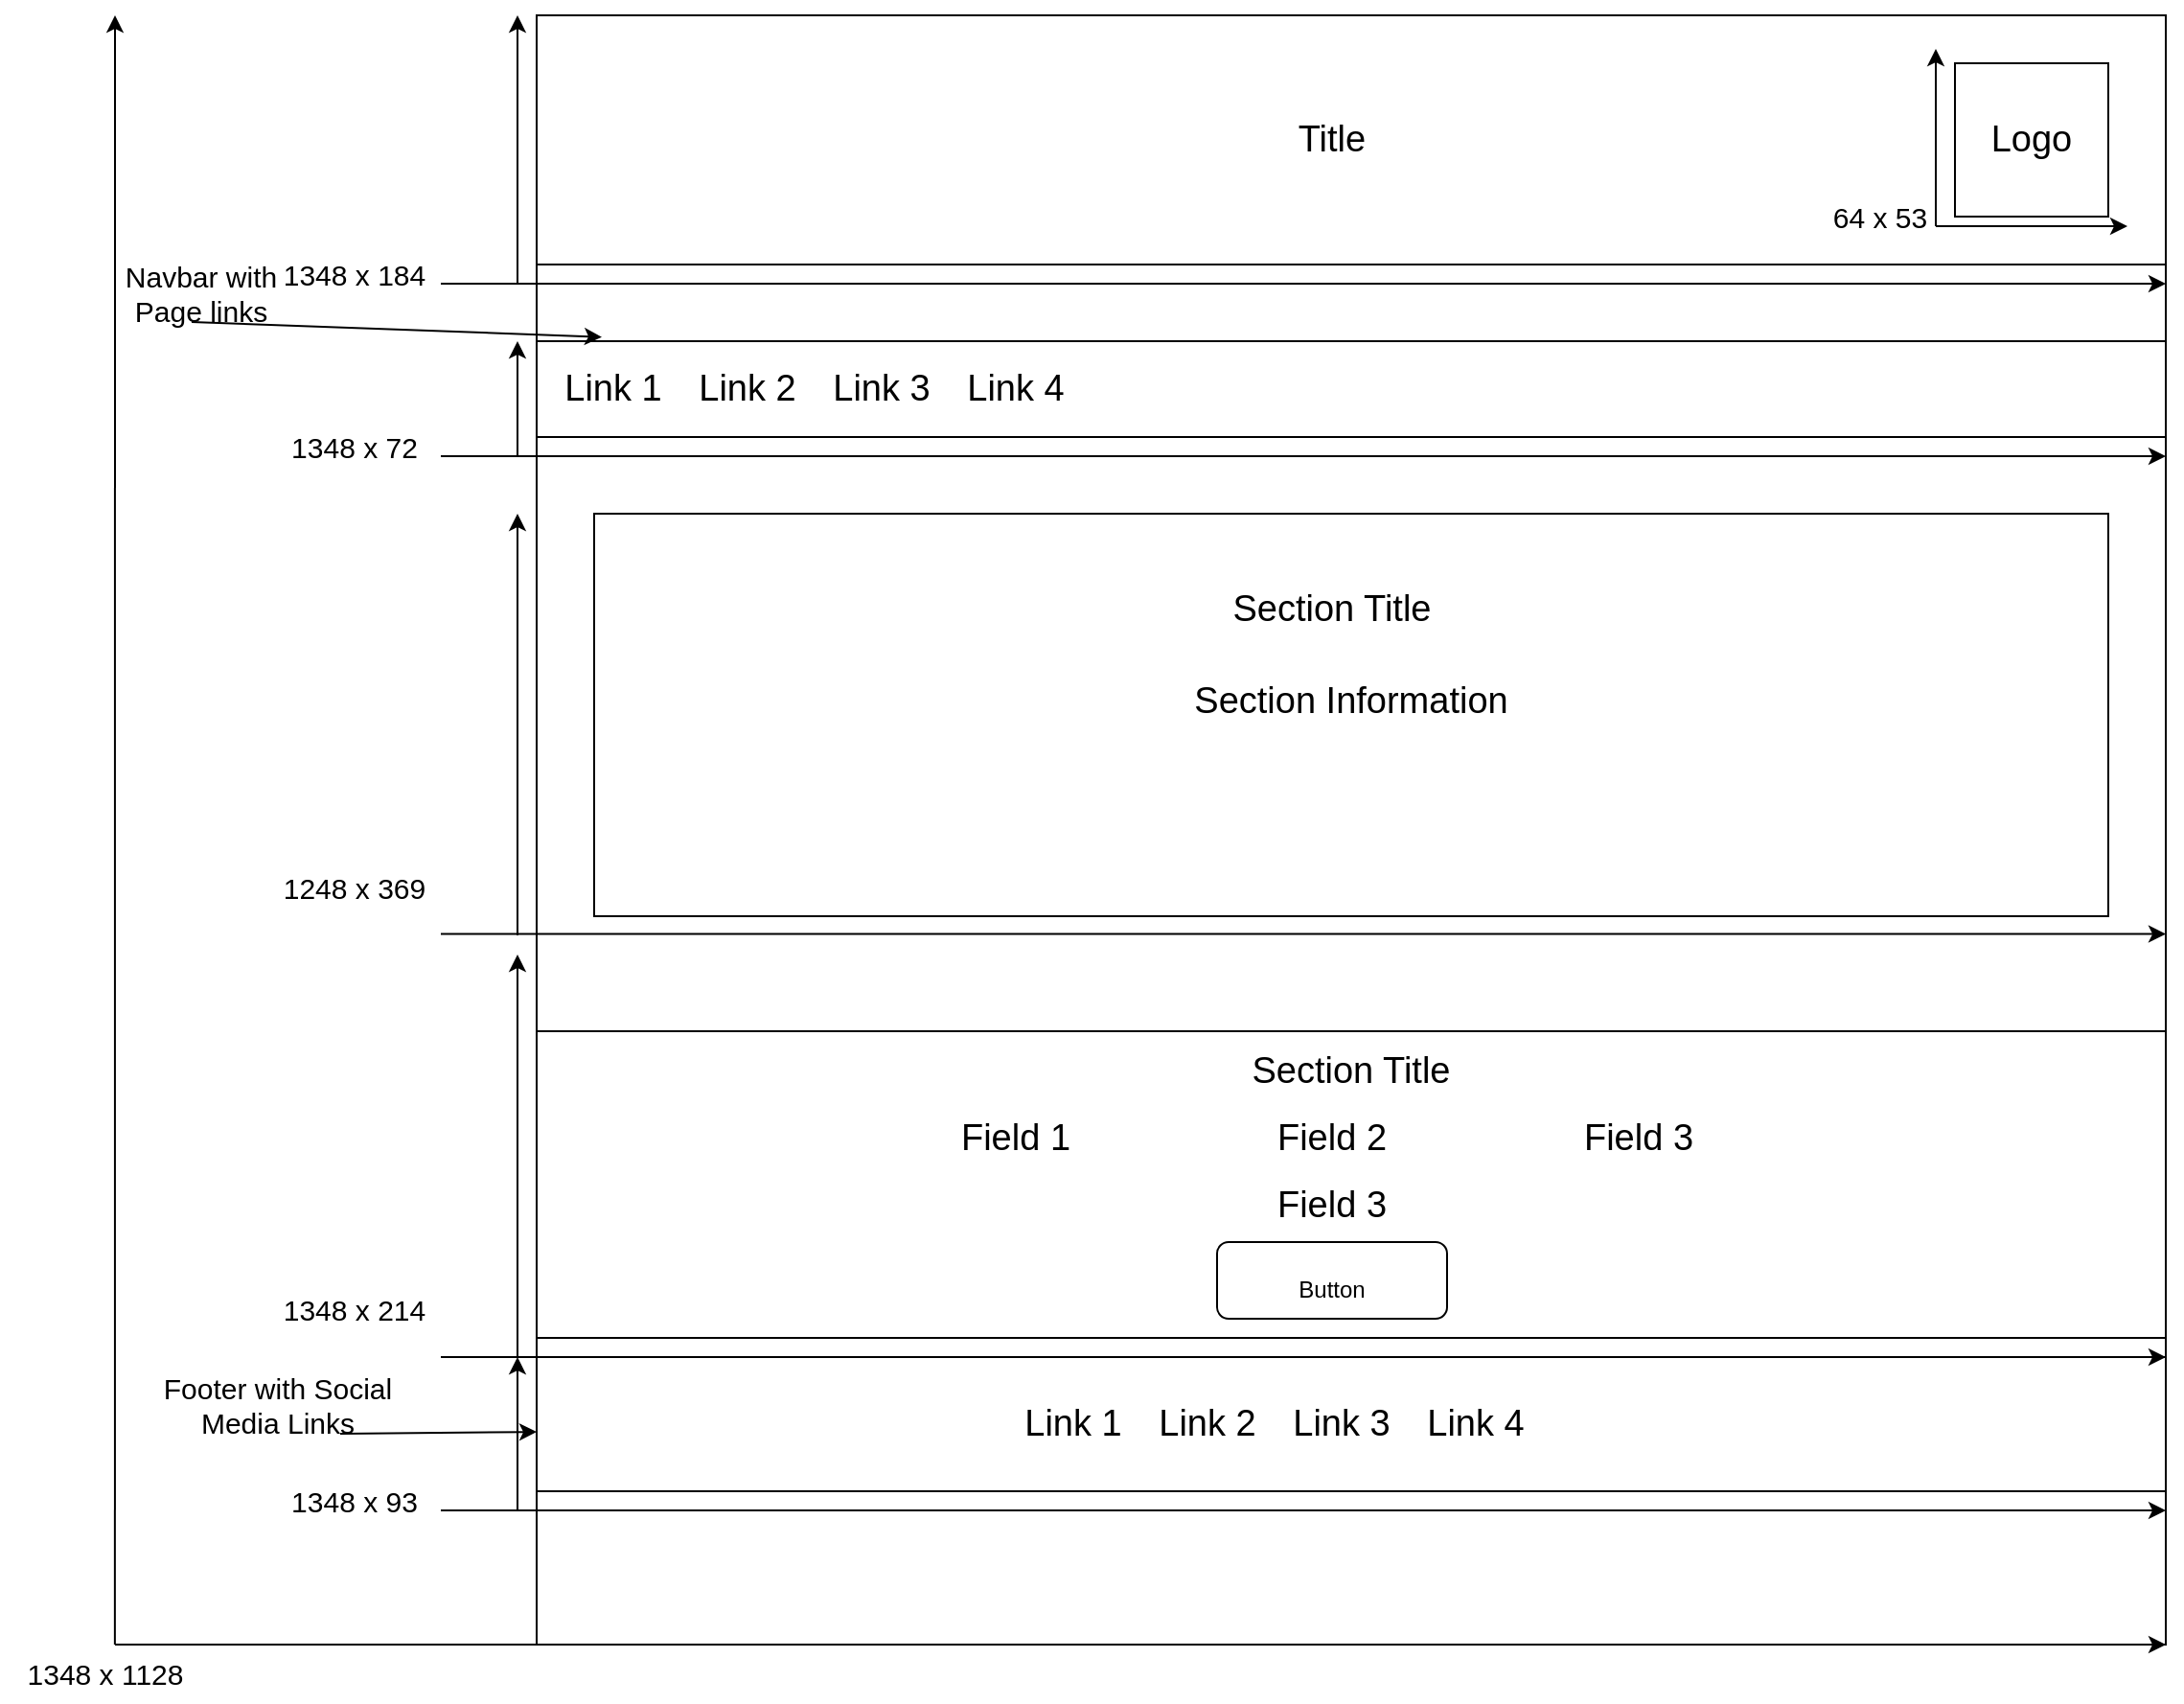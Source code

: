 <mxfile version="15.8.2" type="device"><diagram id="RpRR-_mk9nUQ28DkFrZq" name="Page-1"><mxGraphModel dx="3224" dy="2203" grid="1" gridSize="10" guides="1" tooltips="1" connect="1" arrows="1" fold="1" page="1" pageScale="1" pageWidth="850" pageHeight="1100" math="0" shadow="0"><root><mxCell id="0"/><mxCell id="1" parent="0"/><mxCell id="R6PZ7bWOyX2Fo6lUsfoH-169" value="" style="rounded=0;whiteSpace=wrap;html=1;fontSize=15;" parent="1" vertex="1"><mxGeometry width="850" height="850" as="geometry"/></mxCell><mxCell id="xdqeH_5MjbotiJSKJ-B--1" value="" style="rounded=0;whiteSpace=wrap;html=1;" parent="1" vertex="1"><mxGeometry width="850" height="130" as="geometry"/></mxCell><mxCell id="R6PZ7bWOyX2Fo6lUsfoH-1" value="&lt;font style=&quot;font-size: 19px&quot;&gt;Title&lt;/font&gt;" style="text;html=1;strokeColor=none;fillColor=none;align=center;verticalAlign=middle;whiteSpace=wrap;rounded=0;" parent="1" vertex="1"><mxGeometry x="310" y="10" width="210" height="110" as="geometry"/></mxCell><mxCell id="R6PZ7bWOyX2Fo6lUsfoH-2" value="" style="rounded=0;whiteSpace=wrap;html=1;fontSize=19;" parent="1" vertex="1"><mxGeometry x="740" y="25" width="80" height="80" as="geometry"/></mxCell><mxCell id="R6PZ7bWOyX2Fo6lUsfoH-3" value="Logo" style="text;html=1;strokeColor=none;fillColor=none;align=center;verticalAlign=middle;whiteSpace=wrap;rounded=0;fontSize=19;" parent="1" vertex="1"><mxGeometry x="750" y="50" width="60" height="30" as="geometry"/></mxCell><mxCell id="R6PZ7bWOyX2Fo6lUsfoH-4" value="" style="rounded=0;whiteSpace=wrap;html=1;fontSize=19;" parent="1" vertex="1"><mxGeometry y="170" width="850" height="50" as="geometry"/></mxCell><mxCell id="R6PZ7bWOyX2Fo6lUsfoH-5" value="Link 1" style="text;html=1;strokeColor=none;fillColor=none;align=center;verticalAlign=middle;whiteSpace=wrap;rounded=0;fontSize=19;" parent="1" vertex="1"><mxGeometry x="10" y="180" width="60" height="30" as="geometry"/></mxCell><mxCell id="R6PZ7bWOyX2Fo6lUsfoH-6" value="Link 2" style="text;html=1;strokeColor=none;fillColor=none;align=center;verticalAlign=middle;whiteSpace=wrap;rounded=0;fontSize=19;" parent="1" vertex="1"><mxGeometry x="80" y="180" width="60" height="30" as="geometry"/></mxCell><mxCell id="R6PZ7bWOyX2Fo6lUsfoH-7" value="Link 3" style="text;html=1;strokeColor=none;fillColor=none;align=center;verticalAlign=middle;whiteSpace=wrap;rounded=0;fontSize=19;" parent="1" vertex="1"><mxGeometry x="150" y="180" width="60" height="30" as="geometry"/></mxCell><mxCell id="R6PZ7bWOyX2Fo6lUsfoH-8" value="Link 4" style="text;html=1;strokeColor=none;fillColor=none;align=center;verticalAlign=middle;whiteSpace=wrap;rounded=0;fontSize=19;" parent="1" vertex="1"><mxGeometry x="220" y="180" width="60" height="30" as="geometry"/></mxCell><mxCell id="R6PZ7bWOyX2Fo6lUsfoH-9" value="" style="rounded=0;whiteSpace=wrap;html=1;fontSize=19;" parent="1" vertex="1"><mxGeometry x="30" y="260" width="790" height="210" as="geometry"/></mxCell><mxCell id="R6PZ7bWOyX2Fo6lUsfoH-10" value="Section Information" style="text;html=1;strokeColor=none;fillColor=none;align=center;verticalAlign=middle;whiteSpace=wrap;rounded=0;fontSize=19;" parent="1" vertex="1"><mxGeometry x="330" y="340" width="190" height="35" as="geometry"/></mxCell><mxCell id="R6PZ7bWOyX2Fo6lUsfoH-59" value="" style="endArrow=classic;html=1;rounded=0;fontSize=19;" parent="1" edge="1"><mxGeometry width="50" height="50" relative="1" as="geometry"><mxPoint x="-10" y="480" as="sourcePoint"/><mxPoint x="-10" y="260" as="targetPoint"/></mxGeometry></mxCell><mxCell id="R6PZ7bWOyX2Fo6lUsfoH-60" value="" style="endArrow=classic;html=1;rounded=0;fontSize=19;" parent="1" edge="1"><mxGeometry width="50" height="50" relative="1" as="geometry"><mxPoint x="-50" y="479.29" as="sourcePoint"/><mxPoint x="850" y="479.29" as="targetPoint"/></mxGeometry></mxCell><mxCell id="R6PZ7bWOyX2Fo6lUsfoH-61" value="" style="endArrow=classic;html=1;rounded=0;fontSize=19;" parent="1" edge="1"><mxGeometry width="50" height="50" relative="1" as="geometry"><mxPoint x="-10" y="230" as="sourcePoint"/><mxPoint x="-10" y="170" as="targetPoint"/></mxGeometry></mxCell><mxCell id="R6PZ7bWOyX2Fo6lUsfoH-62" value="" style="endArrow=classic;html=1;rounded=0;fontSize=19;" parent="1" edge="1"><mxGeometry width="50" height="50" relative="1" as="geometry"><mxPoint x="-50" y="230" as="sourcePoint"/><mxPoint x="850" y="230" as="targetPoint"/></mxGeometry></mxCell><mxCell id="R6PZ7bWOyX2Fo6lUsfoH-63" value="" style="endArrow=classic;html=1;rounded=0;fontSize=19;" parent="1" edge="1"><mxGeometry width="50" height="50" relative="1" as="geometry"><mxPoint x="-10" y="140" as="sourcePoint"/><mxPoint x="-10" as="targetPoint"/></mxGeometry></mxCell><mxCell id="R6PZ7bWOyX2Fo6lUsfoH-64" value="" style="endArrow=classic;html=1;rounded=0;fontSize=19;" parent="1" edge="1"><mxGeometry width="50" height="50" relative="1" as="geometry"><mxPoint x="-50" y="140" as="sourcePoint"/><mxPoint x="850" y="140" as="targetPoint"/></mxGeometry></mxCell><mxCell id="R6PZ7bWOyX2Fo6lUsfoH-65" value="" style="endArrow=classic;html=1;rounded=0;fontSize=19;" parent="1" edge="1"><mxGeometry width="50" height="50" relative="1" as="geometry"><mxPoint x="730" y="110" as="sourcePoint"/><mxPoint x="730" y="17.5" as="targetPoint"/></mxGeometry></mxCell><mxCell id="R6PZ7bWOyX2Fo6lUsfoH-66" value="" style="endArrow=classic;html=1;rounded=0;fontSize=19;targetPerimeterSpacing=0;" parent="1" edge="1"><mxGeometry width="50" height="50" relative="1" as="geometry"><mxPoint x="730" y="110" as="sourcePoint"/><mxPoint x="830" y="110" as="targetPoint"/></mxGeometry></mxCell><mxCell id="R6PZ7bWOyX2Fo6lUsfoH-67" value="&lt;font style=&quot;font-size: 15px&quot;&gt;1348 x 184&lt;/font&gt;" style="text;html=1;strokeColor=none;fillColor=none;align=center;verticalAlign=middle;whiteSpace=wrap;rounded=0;fontSize=19;" parent="1" vertex="1"><mxGeometry x="-150" y="120" width="110" height="30" as="geometry"/></mxCell><mxCell id="R6PZ7bWOyX2Fo6lUsfoH-68" value="&lt;font style=&quot;font-size: 15px&quot;&gt;1348 x 72&lt;/font&gt;" style="text;html=1;strokeColor=none;fillColor=none;align=center;verticalAlign=middle;whiteSpace=wrap;rounded=0;fontSize=19;" parent="1" vertex="1"><mxGeometry x="-150" y="210" width="110" height="30" as="geometry"/></mxCell><mxCell id="R6PZ7bWOyX2Fo6lUsfoH-69" value="&lt;font style=&quot;font-size: 15px&quot;&gt;1248 x 369&lt;/font&gt;" style="text;html=1;strokeColor=none;fillColor=none;align=center;verticalAlign=middle;whiteSpace=wrap;rounded=0;fontSize=19;" parent="1" vertex="1"><mxGeometry x="-150" y="440" width="110" height="30" as="geometry"/></mxCell><mxCell id="R6PZ7bWOyX2Fo6lUsfoH-70" value="&lt;font style=&quot;font-size: 15px&quot;&gt;64 x 53&lt;/font&gt;" style="text;html=1;strokeColor=none;fillColor=none;align=center;verticalAlign=middle;whiteSpace=wrap;rounded=0;fontSize=19;" parent="1" vertex="1"><mxGeometry x="646" y="90" width="110" height="30" as="geometry"/></mxCell><mxCell id="R6PZ7bWOyX2Fo6lUsfoH-154" value="" style="rounded=0;whiteSpace=wrap;html=1;fontSize=19;" parent="1" vertex="1"><mxGeometry y="700" width="850" height="70" as="geometry"/></mxCell><mxCell id="R6PZ7bWOyX2Fo6lUsfoH-156" value="" style="endArrow=classic;html=1;rounded=0;fontSize=19;" parent="1" edge="1"><mxGeometry width="50" height="50" relative="1" as="geometry"><mxPoint x="-10.0" y="780" as="sourcePoint"/><mxPoint x="-10" y="700" as="targetPoint"/></mxGeometry></mxCell><mxCell id="R6PZ7bWOyX2Fo6lUsfoH-157" value="" style="endArrow=classic;html=1;rounded=0;fontSize=19;" parent="1" edge="1"><mxGeometry width="50" height="50" relative="1" as="geometry"><mxPoint x="-50.0" y="780" as="sourcePoint"/><mxPoint x="850.0" y="780" as="targetPoint"/></mxGeometry></mxCell><mxCell id="R6PZ7bWOyX2Fo6lUsfoH-158" value="&lt;font style=&quot;font-size: 15px&quot;&gt;1348 x 93&lt;/font&gt;" style="text;html=1;strokeColor=none;fillColor=none;align=center;verticalAlign=middle;whiteSpace=wrap;rounded=0;fontSize=19;" parent="1" vertex="1"><mxGeometry x="-150" y="760" width="110" height="30" as="geometry"/></mxCell><mxCell id="R6PZ7bWOyX2Fo6lUsfoH-163" value="Link 1" style="text;html=1;strokeColor=none;fillColor=none;align=center;verticalAlign=middle;whiteSpace=wrap;rounded=0;fontSize=19;" parent="1" vertex="1"><mxGeometry x="250" y="720" width="60" height="30" as="geometry"/></mxCell><mxCell id="R6PZ7bWOyX2Fo6lUsfoH-164" value="Link 2" style="text;html=1;strokeColor=none;fillColor=none;align=center;verticalAlign=middle;whiteSpace=wrap;rounded=0;fontSize=19;" parent="1" vertex="1"><mxGeometry x="320" y="720" width="60" height="30" as="geometry"/></mxCell><mxCell id="R6PZ7bWOyX2Fo6lUsfoH-165" value="Link 3" style="text;html=1;strokeColor=none;fillColor=none;align=center;verticalAlign=middle;whiteSpace=wrap;rounded=0;fontSize=19;" parent="1" vertex="1"><mxGeometry x="390" y="720" width="60" height="30" as="geometry"/></mxCell><mxCell id="R6PZ7bWOyX2Fo6lUsfoH-166" value="Link 4" style="text;html=1;strokeColor=none;fillColor=none;align=center;verticalAlign=middle;whiteSpace=wrap;rounded=0;fontSize=19;" parent="1" vertex="1"><mxGeometry x="460" y="720" width="60" height="30" as="geometry"/></mxCell><mxCell id="R6PZ7bWOyX2Fo6lUsfoH-172" value="" style="endArrow=classic;html=1;rounded=0;fontSize=19;exitX=0.545;exitY=0;exitDx=0;exitDy=0;exitPerimeter=0;" parent="1" source="R6PZ7bWOyX2Fo6lUsfoH-174" edge="1"><mxGeometry width="50" height="50" relative="1" as="geometry"><mxPoint x="-220" y="1460" as="sourcePoint"/><mxPoint x="-220" as="targetPoint"/></mxGeometry></mxCell><mxCell id="R6PZ7bWOyX2Fo6lUsfoH-173" value="" style="endArrow=classic;html=1;rounded=0;fontSize=19;" parent="1" edge="1"><mxGeometry width="50" height="50" relative="1" as="geometry"><mxPoint x="-220" y="850" as="sourcePoint"/><mxPoint x="850.0" y="850" as="targetPoint"/></mxGeometry></mxCell><mxCell id="R6PZ7bWOyX2Fo6lUsfoH-174" value="&lt;font style=&quot;font-size: 15px&quot;&gt;1348 x 1128&lt;/font&gt;" style="text;html=1;strokeColor=none;fillColor=none;align=center;verticalAlign=middle;whiteSpace=wrap;rounded=0;fontSize=19;" parent="1" vertex="1"><mxGeometry x="-280" y="850" width="110" height="30" as="geometry"/></mxCell><mxCell id="R6PZ7bWOyX2Fo6lUsfoH-175" value="" style="endArrow=classic;html=1;rounded=0;fontSize=15;targetPerimeterSpacing=0;exitX=0.75;exitY=1;exitDx=0;exitDy=0;" parent="1" target="R6PZ7bWOyX2Fo6lUsfoH-154" edge="1" source="R6PZ7bWOyX2Fo6lUsfoH-176"><mxGeometry width="50" height="50" relative="1" as="geometry"><mxPoint x="-130" y="670" as="sourcePoint"/><mxPoint x="-70" y="690" as="targetPoint"/></mxGeometry></mxCell><mxCell id="R6PZ7bWOyX2Fo6lUsfoH-176" value="Footer with Social Media Links" style="text;html=1;strokeColor=none;fillColor=none;align=center;verticalAlign=middle;whiteSpace=wrap;rounded=0;fontSize=15;" parent="1" vertex="1"><mxGeometry x="-200" y="710" width="130" height="30" as="geometry"/></mxCell><mxCell id="R6PZ7bWOyX2Fo6lUsfoH-177" value="" style="endArrow=classic;html=1;rounded=0;fontSize=15;targetPerimeterSpacing=0;entryX=0.04;entryY=-0.043;entryDx=0;entryDy=0;entryPerimeter=0;" parent="1" target="R6PZ7bWOyX2Fo6lUsfoH-4" edge="1"><mxGeometry width="50" height="50" relative="1" as="geometry"><mxPoint x="-180" y="160" as="sourcePoint"/><mxPoint x="-100" y="160" as="targetPoint"/></mxGeometry></mxCell><mxCell id="R6PZ7bWOyX2Fo6lUsfoH-178" value="Navbar with Page links" style="text;html=1;strokeColor=none;fillColor=none;align=center;verticalAlign=middle;whiteSpace=wrap;rounded=0;fontSize=15;" parent="1" vertex="1"><mxGeometry x="-230" y="130" width="110" height="30" as="geometry"/></mxCell><mxCell id="dG4bHHU1T5mj-hahOxSW-1" style="edgeStyle=orthogonalEdgeStyle;rounded=0;orthogonalLoop=1;jettySize=auto;html=1;exitX=0.5;exitY=1;exitDx=0;exitDy=0;" edge="1" parent="1"><mxGeometry relative="1" as="geometry"><mxPoint x="425" y="850" as="sourcePoint"/><mxPoint x="425" y="850" as="targetPoint"/></mxGeometry></mxCell><mxCell id="dG4bHHU1T5mj-hahOxSW-6" value="" style="rounded=0;whiteSpace=wrap;html=1;fontSize=19;" vertex="1" parent="1"><mxGeometry y="530" width="850" height="160" as="geometry"/></mxCell><mxCell id="dG4bHHU1T5mj-hahOxSW-7" value="Section Title" style="text;html=1;strokeColor=none;fillColor=none;align=center;verticalAlign=middle;whiteSpace=wrap;rounded=0;fontSize=19;" vertex="1" parent="1"><mxGeometry x="330" y="533" width="190" height="35" as="geometry"/></mxCell><mxCell id="dG4bHHU1T5mj-hahOxSW-8" value="" style="endArrow=classic;html=1;rounded=0;fontSize=19;" edge="1" parent="1"><mxGeometry width="50" height="50" relative="1" as="geometry"><mxPoint x="-10" y="700" as="sourcePoint"/><mxPoint x="-10" y="490" as="targetPoint"/></mxGeometry></mxCell><mxCell id="dG4bHHU1T5mj-hahOxSW-9" value="" style="endArrow=classic;html=1;rounded=0;fontSize=19;" edge="1" parent="1"><mxGeometry width="50" height="50" relative="1" as="geometry"><mxPoint x="-50" y="700" as="sourcePoint"/><mxPoint x="850" y="700" as="targetPoint"/></mxGeometry></mxCell><mxCell id="dG4bHHU1T5mj-hahOxSW-10" value="&lt;font style=&quot;font-size: 15px&quot;&gt;1348 x 214&lt;/font&gt;" style="text;html=1;strokeColor=none;fillColor=none;align=center;verticalAlign=middle;whiteSpace=wrap;rounded=0;fontSize=19;" vertex="1" parent="1"><mxGeometry x="-150" y="660" width="110" height="30" as="geometry"/></mxCell><mxCell id="dG4bHHU1T5mj-hahOxSW-11" value="Section Title" style="text;html=1;strokeColor=none;fillColor=none;align=center;verticalAlign=middle;whiteSpace=wrap;rounded=0;fontSize=19;" vertex="1" parent="1"><mxGeometry x="320" y="292.5" width="190" height="35" as="geometry"/></mxCell><mxCell id="dG4bHHU1T5mj-hahOxSW-12" value="Field 1" style="text;html=1;strokeColor=none;fillColor=none;align=center;verticalAlign=middle;whiteSpace=wrap;rounded=0;fontSize=19;" vertex="1" parent="1"><mxGeometry x="155" y="568" width="190" height="35" as="geometry"/></mxCell><mxCell id="dG4bHHU1T5mj-hahOxSW-13" value="Field 2" style="text;html=1;strokeColor=none;fillColor=none;align=center;verticalAlign=middle;whiteSpace=wrap;rounded=0;fontSize=19;" vertex="1" parent="1"><mxGeometry x="320" y="568" width="190" height="35" as="geometry"/></mxCell><mxCell id="dG4bHHU1T5mj-hahOxSW-14" value="Field 3" style="text;html=1;strokeColor=none;fillColor=none;align=center;verticalAlign=middle;whiteSpace=wrap;rounded=0;fontSize=19;" vertex="1" parent="1"><mxGeometry x="480" y="568" width="190" height="35" as="geometry"/></mxCell><mxCell id="dG4bHHU1T5mj-hahOxSW-15" value="Field 3" style="text;html=1;strokeColor=none;fillColor=none;align=center;verticalAlign=middle;whiteSpace=wrap;rounded=0;fontSize=19;" vertex="1" parent="1"><mxGeometry x="320" y="603" width="190" height="35" as="geometry"/></mxCell><mxCell id="dG4bHHU1T5mj-hahOxSW-16" value="" style="rounded=1;whiteSpace=wrap;html=1;" vertex="1" parent="1"><mxGeometry x="355" y="640" width="120" height="40" as="geometry"/></mxCell><mxCell id="dG4bHHU1T5mj-hahOxSW-17" value="Button" style="text;html=1;strokeColor=none;fillColor=none;align=center;verticalAlign=middle;whiteSpace=wrap;rounded=0;" vertex="1" parent="1"><mxGeometry x="385" y="650" width="60" height="30" as="geometry"/></mxCell></root></mxGraphModel></diagram></mxfile>